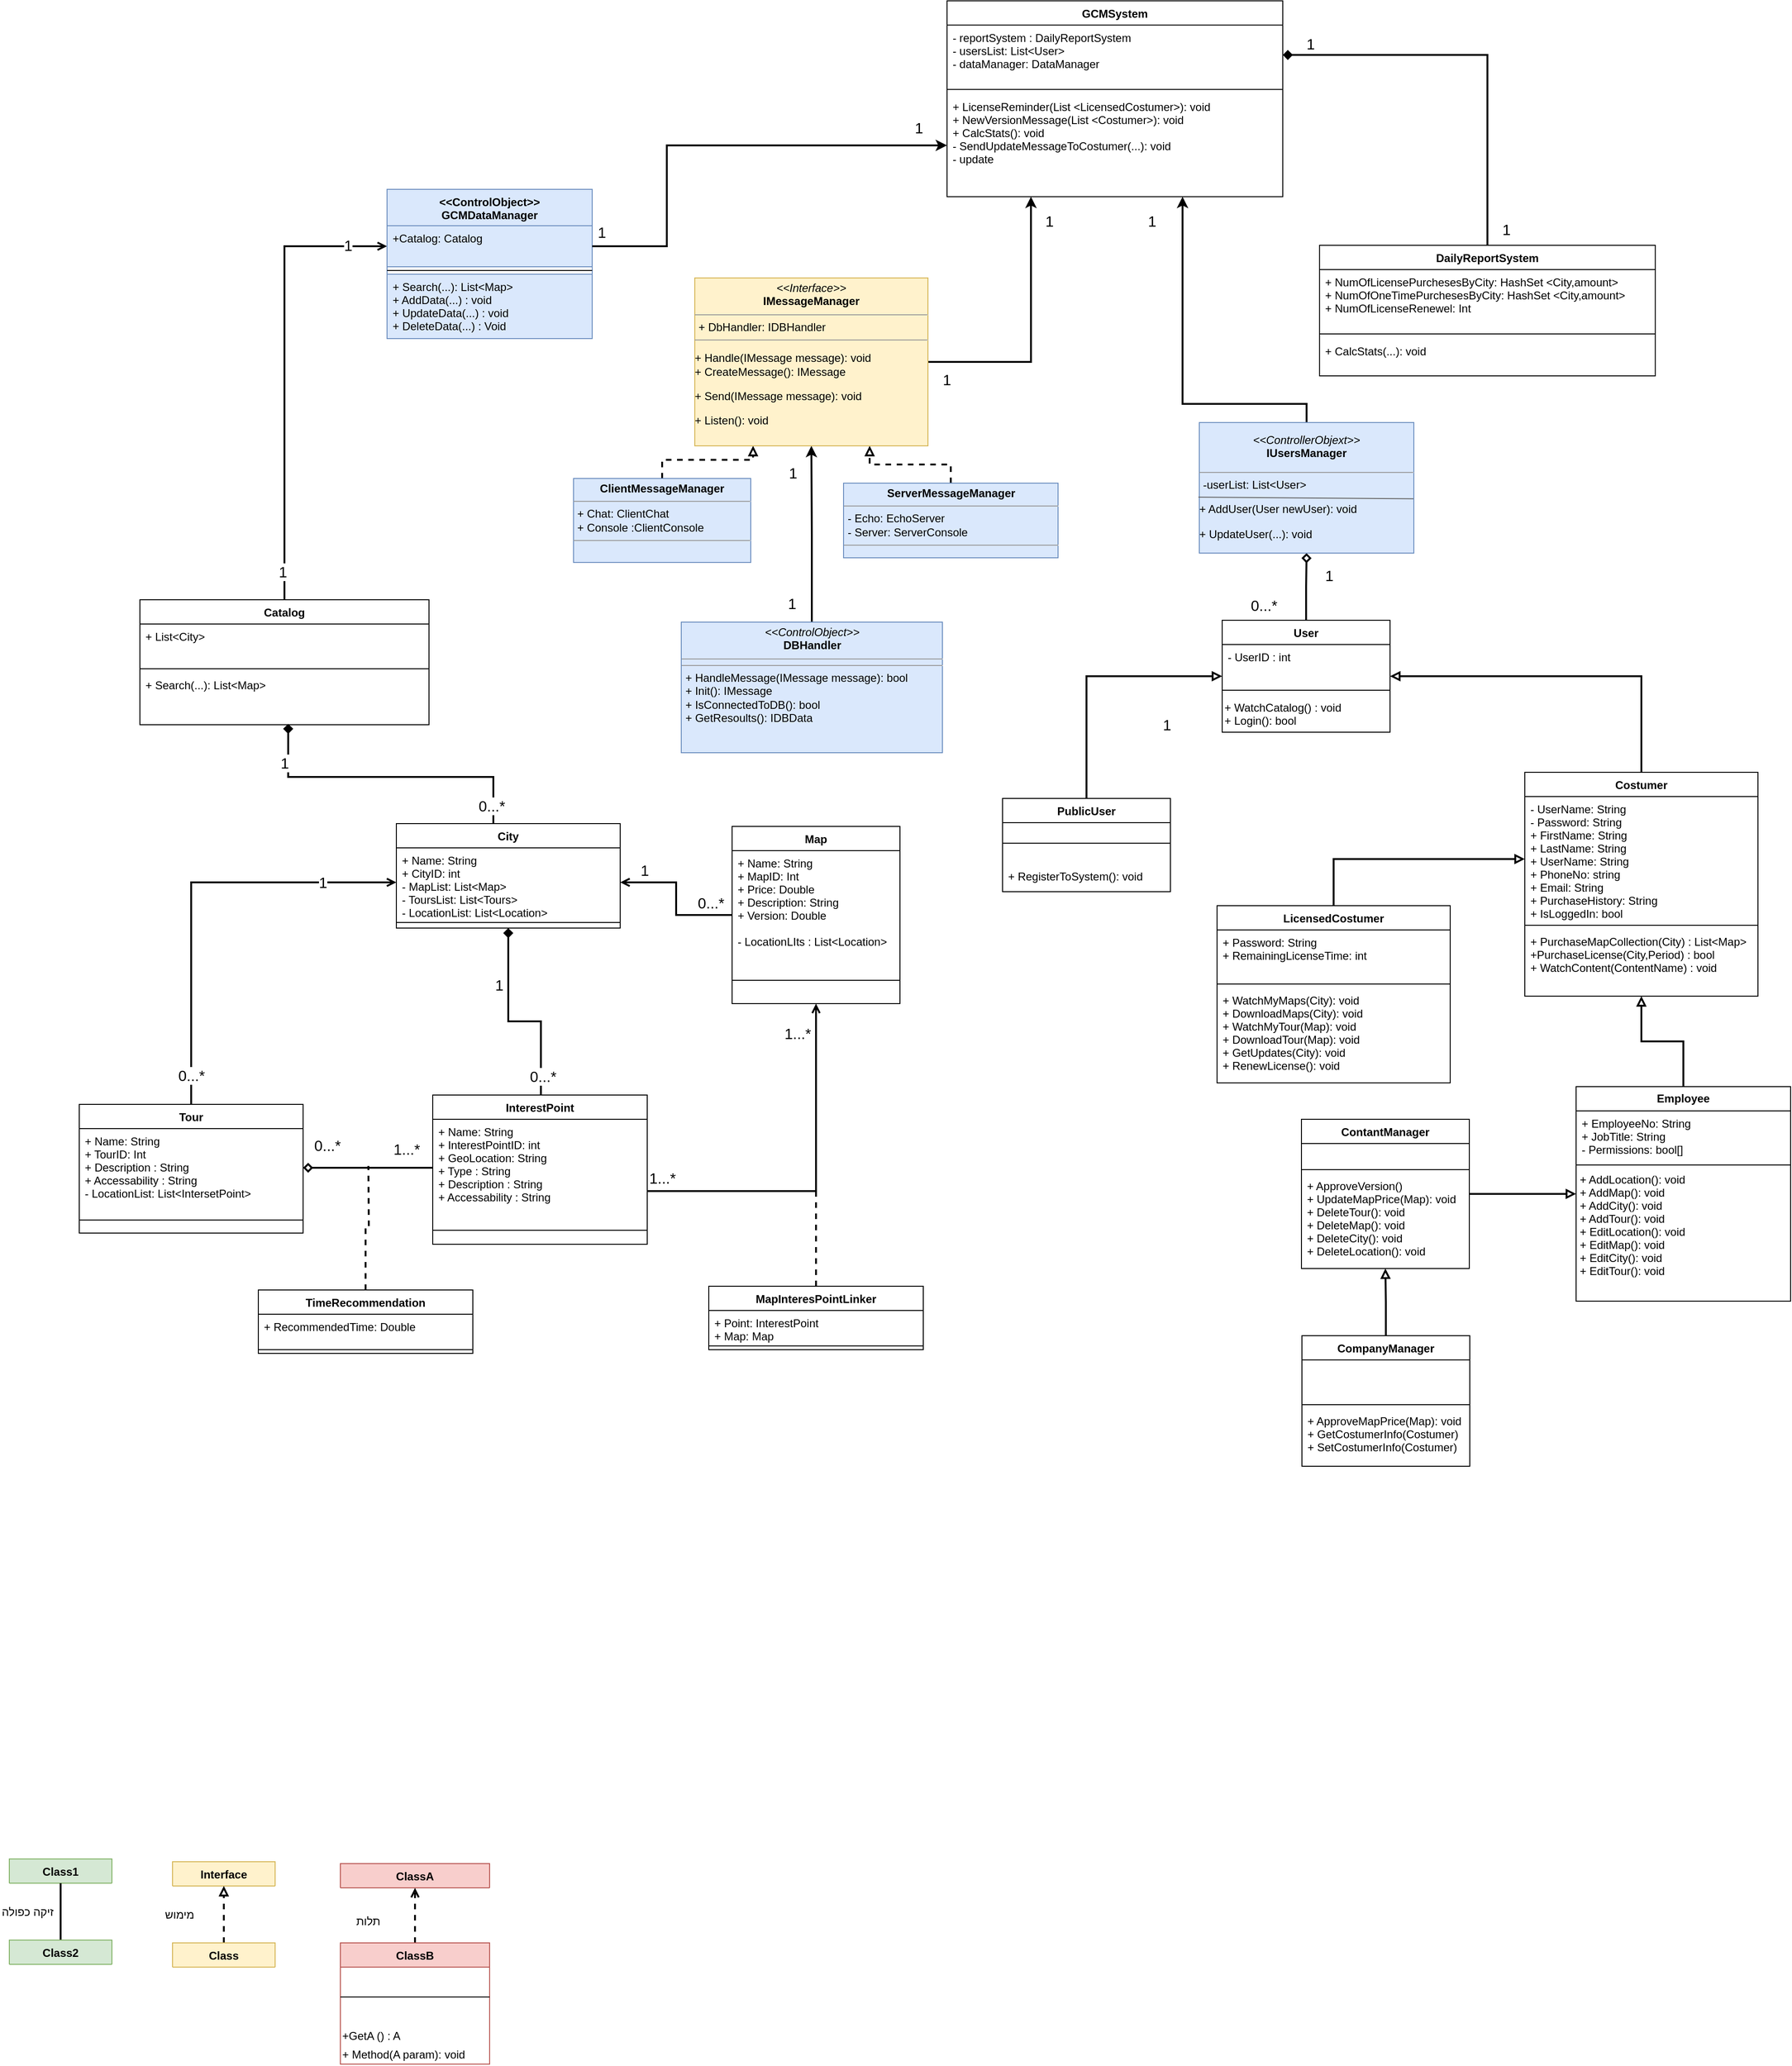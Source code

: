 <mxfile version="10.6.3" type="device"><diagram id="jEEE5WQpok4G4n7z_fG8" name="Page-1"><mxGraphModel dx="4210" dy="4076" grid="1" gridSize="10" guides="1" tooltips="1" connect="1" arrows="1" fold="1" page="1" pageScale="1" pageWidth="850" pageHeight="1100" math="0" shadow="0"><root><mxCell id="0"/><mxCell id="1" parent="0"/><mxCell id="YdYPWA61W4sI0FKI8ZSu-35" style="edgeStyle=orthogonalEdgeStyle;rounded=0;orthogonalLoop=1;jettySize=auto;html=1;entryX=0.5;entryY=1;entryDx=0;entryDy=0;fillColor=#f8cecc;strokeColor=#000000;strokeWidth=2;endArrow=block;endFill=0;" parent="1" source="YdYPWA61W4sI0FKI8ZSu-1" target="YdYPWA61W4sI0FKI8ZSu-9" edge="1"><mxGeometry relative="1" as="geometry"/></mxCell><mxCell id="YdYPWA61W4sI0FKI8ZSu-1" value="Employee" style="swimlane;fontStyle=1;align=center;verticalAlign=top;childLayout=stackLayout;horizontal=1;startSize=26;horizontalStack=0;resizeParent=1;resizeParentMax=0;resizeLast=0;collapsible=1;marginBottom=0;spacing=1;" parent="1" vertex="1"><mxGeometry x="905" y="12" width="230" height="230" as="geometry"><mxRectangle x="1230" y="360" width="70" height="26" as="alternateBounds"/></mxGeometry></mxCell><mxCell id="YdYPWA61W4sI0FKI8ZSu-2" value="+ EmployeeNo: String&#xA;+ JobTitle: String&#xA;- Permissions: bool[]" style="text;strokeColor=none;fillColor=none;align=left;verticalAlign=top;spacingLeft=4;spacingRight=4;overflow=hidden;rotatable=0;points=[[0,0.5],[1,0.5]];portConstraint=eastwest;" parent="YdYPWA61W4sI0FKI8ZSu-1" vertex="1"><mxGeometry y="26" width="230" height="54" as="geometry"/></mxCell><mxCell id="YdYPWA61W4sI0FKI8ZSu-3" value="" style="line;strokeWidth=1;fillColor=none;align=left;verticalAlign=middle;spacingTop=-1;spacingLeft=3;spacingRight=3;rotatable=0;labelPosition=right;points=[];portConstraint=eastwest;" parent="YdYPWA61W4sI0FKI8ZSu-1" vertex="1"><mxGeometry y="80" width="230" height="8" as="geometry"/></mxCell><mxCell id="YdYPWA61W4sI0FKI8ZSu-4" value="+ AddLocation(): void&#xA;+ AddMap(): void&#xA;+ AddCity(): void&#xA;+ AddTour(): void&#xA;+ EditLocation(): void&#xA;+ EditMap(): void&#xA;+ EditCity(): void&#xA;+ EditTour(): void&#xA;&#xA;" style="text;strokeColor=none;fillColor=none;align=left;verticalAlign=top;spacingLeft=4;spacingRight=4;overflow=hidden;rotatable=0;points=[[0,0.5],[1,0.5]];portConstraint=eastwest;spacing=0;" parent="YdYPWA61W4sI0FKI8ZSu-1" vertex="1"><mxGeometry y="88" width="230" height="142" as="geometry"/></mxCell><mxCell id="OOZoNBhpIxazR-fyeRPt-20" style="edgeStyle=orthogonalEdgeStyle;rounded=0;orthogonalLoop=1;jettySize=auto;html=1;endArrow=classic;endFill=1;strokeColor=#000000;strokeWidth=2;fontSize=16;exitX=0.5;exitY=0;exitDx=0;exitDy=0;" parent="1" source="GuwsaSdTP42mEUQlLHz1-16" target="h58AmMdjCYzJy9GxhHrb-9" edge="1"><mxGeometry relative="1" as="geometry"><Array as="points"><mxPoint x="616" y="-720"/><mxPoint x="483" y="-720"/></Array><mxPoint x="650" y="-520" as="sourcePoint"/></mxGeometry></mxCell><mxCell id="GuwsaSdTP42mEUQlLHz1-17" style="edgeStyle=orthogonalEdgeStyle;rounded=0;orthogonalLoop=1;jettySize=auto;html=1;strokeWidth=2;endArrow=diamond;endFill=0;" edge="1" parent="1" source="YdYPWA61W4sI0FKI8ZSu-5" target="GuwsaSdTP42mEUQlLHz1-16"><mxGeometry relative="1" as="geometry"/></mxCell><mxCell id="YdYPWA61W4sI0FKI8ZSu-5" value="User" style="swimlane;fontStyle=1;align=center;verticalAlign=top;childLayout=stackLayout;horizontal=1;startSize=26;horizontalStack=0;resizeParent=1;resizeParentMax=0;resizeLast=0;collapsible=1;marginBottom=0;" parent="1" vertex="1"><mxGeometry x="525.5" y="-488" width="180" height="120" as="geometry"><mxRectangle x="690" y="-60" width="70" height="26" as="alternateBounds"/></mxGeometry></mxCell><mxCell id="YdYPWA61W4sI0FKI8ZSu-6" value="- UserID : int" style="text;strokeColor=none;fillColor=none;align=left;verticalAlign=top;spacingLeft=4;spacingRight=4;overflow=hidden;rotatable=0;points=[[0,0.5],[1,0.5]];portConstraint=eastwest;" parent="YdYPWA61W4sI0FKI8ZSu-5" vertex="1"><mxGeometry y="26" width="180" height="44" as="geometry"/></mxCell><mxCell id="YdYPWA61W4sI0FKI8ZSu-7" value="" style="line;strokeWidth=1;fillColor=none;align=left;verticalAlign=middle;spacingTop=-1;spacingLeft=3;spacingRight=3;rotatable=0;labelPosition=right;points=[];portConstraint=eastwest;" parent="YdYPWA61W4sI0FKI8ZSu-5" vertex="1"><mxGeometry y="70" width="180" height="10" as="geometry"/></mxCell><mxCell id="OOZoNBhpIxazR-fyeRPt-55" value="&lt;div&gt;+ WatchCatalog() : void&lt;/div&gt;&lt;div&gt;+ Login(): bool&lt;/div&gt;" style="text;html=1;fontSize=12;" parent="YdYPWA61W4sI0FKI8ZSu-5" vertex="1"><mxGeometry y="80" width="180" height="40" as="geometry"/></mxCell><mxCell id="YdYPWA61W4sI0FKI8ZSu-34" style="edgeStyle=orthogonalEdgeStyle;rounded=0;orthogonalLoop=1;jettySize=auto;html=1;entryX=1;entryY=0.5;entryDx=0;entryDy=0;exitX=0.5;exitY=0;exitDx=0;exitDy=0;endArrow=block;endFill=0;strokeWidth=2;" parent="1" source="YdYPWA61W4sI0FKI8ZSu-9" target="YdYPWA61W4sI0FKI8ZSu-5" edge="1"><mxGeometry relative="1" as="geometry"/></mxCell><mxCell id="YdYPWA61W4sI0FKI8ZSu-9" value="Costumer" style="swimlane;fontStyle=1;align=center;verticalAlign=top;childLayout=stackLayout;horizontal=1;startSize=26;horizontalStack=0;resizeParent=1;resizeParentMax=0;resizeLast=0;collapsible=1;marginBottom=0;" parent="1" vertex="1"><mxGeometry x="850" y="-325" width="250" height="240" as="geometry"><mxRectangle x="764" y="77" width="70" height="26" as="alternateBounds"/></mxGeometry></mxCell><mxCell id="YdYPWA61W4sI0FKI8ZSu-10" value="- UserName: String&#xA;- Password: String&#xA;+ FirstName: String&#xA;+ LastName: String&#xA;+ UserName: String&#xA;+ PhoneNo: string&#xA;+ Email: String&#xA;+ PurchaseHistory: String&#xA;+ IsLoggedIn: bool&#xA;" style="text;strokeColor=none;fillColor=none;align=left;verticalAlign=top;spacingLeft=4;spacingRight=4;overflow=hidden;rotatable=0;points=[[0,0.5],[1,0.5]];portConstraint=eastwest;" parent="YdYPWA61W4sI0FKI8ZSu-9" vertex="1"><mxGeometry y="26" width="250" height="134" as="geometry"/></mxCell><mxCell id="YdYPWA61W4sI0FKI8ZSu-11" value="" style="line;strokeWidth=1;fillColor=none;align=left;verticalAlign=middle;spacingTop=-1;spacingLeft=3;spacingRight=3;rotatable=0;labelPosition=right;points=[];portConstraint=eastwest;" parent="YdYPWA61W4sI0FKI8ZSu-9" vertex="1"><mxGeometry y="160" width="250" height="8" as="geometry"/></mxCell><mxCell id="YdYPWA61W4sI0FKI8ZSu-12" value="+ PurchaseMapCollection(City) : List&lt;Map&gt;&#xA;+PurchaseLicense(City,Period) : bool&#xA;+ WatchContent(ContentName) : void&#xA;&#xA;" style="text;strokeColor=none;fillColor=none;align=left;verticalAlign=top;spacingLeft=4;spacingRight=4;overflow=hidden;rotatable=0;points=[[0,0.5],[1,0.5]];portConstraint=eastwest;fontColor=#000000;" parent="YdYPWA61W4sI0FKI8ZSu-9" vertex="1"><mxGeometry y="168" width="250" height="72" as="geometry"/></mxCell><mxCell id="YdYPWA61W4sI0FKI8ZSu-36" style="edgeStyle=orthogonalEdgeStyle;rounded=0;orthogonalLoop=1;jettySize=auto;html=1;strokeWidth=2;endArrow=block;endFill=0;" parent="1" source="YdYPWA61W4sI0FKI8ZSu-14" target="YdYPWA61W4sI0FKI8ZSu-1" edge="1"><mxGeometry relative="1" as="geometry"/></mxCell><mxCell id="YdYPWA61W4sI0FKI8ZSu-14" value="ContantManager" style="swimlane;fontStyle=1;align=center;verticalAlign=top;childLayout=stackLayout;horizontal=1;startSize=26;horizontalStack=0;resizeParent=1;resizeParentMax=0;resizeLast=0;collapsible=1;marginBottom=0;" parent="1" vertex="1"><mxGeometry x="610.5" y="47" width="180" height="160" as="geometry"><mxRectangle x="945.5" y="590" width="129" height="26" as="alternateBounds"/></mxGeometry></mxCell><mxCell id="YdYPWA61W4sI0FKI8ZSu-15" value="&#xA;" style="text;strokeColor=none;fillColor=none;align=left;verticalAlign=top;spacingLeft=4;spacingRight=4;overflow=hidden;rotatable=0;points=[[0,0.5],[1,0.5]];portConstraint=eastwest;" parent="YdYPWA61W4sI0FKI8ZSu-14" vertex="1"><mxGeometry y="26" width="180" height="24" as="geometry"/></mxCell><mxCell id="YdYPWA61W4sI0FKI8ZSu-16" value="" style="line;strokeWidth=1;fillColor=none;align=left;verticalAlign=middle;spacingTop=-1;spacingLeft=3;spacingRight=3;rotatable=0;labelPosition=right;points=[];portConstraint=eastwest;" parent="YdYPWA61W4sI0FKI8ZSu-14" vertex="1"><mxGeometry y="50" width="180" height="8" as="geometry"/></mxCell><mxCell id="YdYPWA61W4sI0FKI8ZSu-17" value="+ ApproveVersion()&#xA;+ UpdateMapPrice(Map): void&#xA;+ DeleteTour(): void&#xA;+ DeleteMap(): void&#xA;+ DeleteCity(): void&#xA;+ DeleteLocation(): void" style="text;strokeColor=none;fillColor=none;align=left;verticalAlign=top;spacingLeft=4;spacingRight=4;overflow=hidden;rotatable=0;points=[[0,0.5],[1,0.5]];portConstraint=eastwest;" parent="YdYPWA61W4sI0FKI8ZSu-14" vertex="1"><mxGeometry y="58" width="180" height="102" as="geometry"/></mxCell><mxCell id="YdYPWA61W4sI0FKI8ZSu-37" style="edgeStyle=orthogonalEdgeStyle;rounded=0;orthogonalLoop=1;jettySize=auto;html=1;endArrow=block;endFill=0;strokeWidth=2;" parent="1" source="YdYPWA61W4sI0FKI8ZSu-19" target="YdYPWA61W4sI0FKI8ZSu-14" edge="1"><mxGeometry relative="1" as="geometry"/></mxCell><mxCell id="YdYPWA61W4sI0FKI8ZSu-19" value="CompanyManager" style="swimlane;fontStyle=1;align=center;verticalAlign=top;childLayout=stackLayout;horizontal=1;startSize=26;horizontalStack=0;resizeParent=1;resizeParentMax=0;resizeLast=0;collapsible=1;marginBottom=0;" parent="1" vertex="1"><mxGeometry x="611" y="279" width="180" height="140" as="geometry"><mxRectangle x="861" y="790" width="129" height="26" as="alternateBounds"/></mxGeometry></mxCell><mxCell id="YdYPWA61W4sI0FKI8ZSu-20" value="&#xA;" style="text;strokeColor=none;fillColor=none;align=left;verticalAlign=top;spacingLeft=4;spacingRight=4;overflow=hidden;rotatable=0;points=[[0,0.5],[1,0.5]];portConstraint=eastwest;" parent="YdYPWA61W4sI0FKI8ZSu-19" vertex="1"><mxGeometry y="26" width="180" height="44" as="geometry"/></mxCell><mxCell id="YdYPWA61W4sI0FKI8ZSu-21" value="" style="line;strokeWidth=1;fillColor=none;align=left;verticalAlign=middle;spacingTop=-1;spacingLeft=3;spacingRight=3;rotatable=0;labelPosition=right;points=[];portConstraint=eastwest;" parent="YdYPWA61W4sI0FKI8ZSu-19" vertex="1"><mxGeometry y="70" width="180" height="8" as="geometry"/></mxCell><mxCell id="YdYPWA61W4sI0FKI8ZSu-22" value="+ ApproveMapPrice(Map): void&#xA;+ GetCostumerInfo(Costumer)&#xA;+ SetCostumerInfo(Costumer)&#xA;" style="text;strokeColor=none;fillColor=none;align=left;verticalAlign=top;spacingLeft=4;spacingRight=4;overflow=hidden;rotatable=0;points=[[0,0.5],[1,0.5]];portConstraint=eastwest;" parent="YdYPWA61W4sI0FKI8ZSu-19" vertex="1"><mxGeometry y="78" width="180" height="62" as="geometry"/></mxCell><mxCell id="OOZoNBhpIxazR-fyeRPt-7" style="edgeStyle=orthogonalEdgeStyle;rounded=0;orthogonalLoop=1;jettySize=auto;html=1;entryX=1;entryY=0.5;entryDx=0;entryDy=0;endArrow=open;endFill=0;strokeWidth=2;fontSize=16;" parent="1" source="YdYPWA61W4sI0FKI8ZSu-27" target="YdYPWA61W4sI0FKI8ZSu-48" edge="1"><mxGeometry relative="1" as="geometry"/></mxCell><mxCell id="OOZoNBhpIxazR-fyeRPt-9" value="1" style="text;html=1;resizable=0;points=[];align=center;verticalAlign=middle;labelBackgroundColor=#ffffff;fontSize=16;" parent="OOZoNBhpIxazR-fyeRPt-7" vertex="1" connectable="0"><mxGeometry x="0.693" y="-2" relative="1" as="geometry"><mxPoint x="1.5" y="-11" as="offset"/></mxGeometry></mxCell><mxCell id="OOZoNBhpIxazR-fyeRPt-10" value="0...*" style="text;html=1;resizable=0;points=[];align=center;verticalAlign=middle;labelBackgroundColor=#ffffff;fontSize=16;" parent="OOZoNBhpIxazR-fyeRPt-7" vertex="1" connectable="0"><mxGeometry x="-0.813" y="4" relative="1" as="geometry"><mxPoint x="-9" y="-17" as="offset"/></mxGeometry></mxCell><mxCell id="YdYPWA61W4sI0FKI8ZSu-27" value="Map" style="swimlane;fontStyle=1;align=center;verticalAlign=top;childLayout=stackLayout;horizontal=1;startSize=26;horizontalStack=0;resizeParent=1;resizeParentMax=0;resizeLast=0;collapsible=1;marginBottom=0;" parent="1" vertex="1"><mxGeometry y="-267" width="180" height="190" as="geometry"><mxRectangle x="215" y="-220" width="110" height="26" as="alternateBounds"/></mxGeometry></mxCell><mxCell id="YdYPWA61W4sI0FKI8ZSu-28" value="+ Name: String&#xA;+ MapID: Int&#xA;+ Price: Double&#xA;+ Description: String&#xA;+ Version: Double&#xA;&#xA;- LocationLIts : List&lt;Location&gt;&#xA;" style="text;strokeColor=none;fillColor=none;align=left;verticalAlign=top;spacingLeft=4;spacingRight=4;overflow=hidden;rotatable=0;points=[[0,0.5],[1,0.5]];portConstraint=eastwest;" parent="YdYPWA61W4sI0FKI8ZSu-27" vertex="1"><mxGeometry y="26" width="180" height="114" as="geometry"/></mxCell><mxCell id="YdYPWA61W4sI0FKI8ZSu-29" value="" style="line;strokeWidth=1;fillColor=none;align=left;verticalAlign=middle;spacingTop=-1;spacingLeft=3;spacingRight=3;rotatable=0;labelPosition=right;points=[];portConstraint=eastwest;" parent="YdYPWA61W4sI0FKI8ZSu-27" vertex="1"><mxGeometry y="140" width="180" height="50" as="geometry"/></mxCell><mxCell id="YdYPWA61W4sI0FKI8ZSu-42" style="edgeStyle=orthogonalEdgeStyle;rounded=0;orthogonalLoop=1;jettySize=auto;html=1;entryX=0;entryY=0.5;entryDx=0;entryDy=0;exitX=0.5;exitY=0;exitDx=0;exitDy=0;endArrow=block;endFill=0;strokeWidth=2;" parent="1" source="YdYPWA61W4sI0FKI8ZSu-38" target="YdYPWA61W4sI0FKI8ZSu-5" edge="1"><mxGeometry relative="1" as="geometry"/></mxCell><mxCell id="YdYPWA61W4sI0FKI8ZSu-38" value="PublicUser" style="swimlane;fontStyle=1;align=center;verticalAlign=top;childLayout=stackLayout;horizontal=1;startSize=26;horizontalStack=0;resizeParent=1;resizeParentMax=0;resizeLast=0;collapsible=1;marginBottom=0;" parent="1" vertex="1"><mxGeometry x="290" y="-297" width="180" height="100" as="geometry"><mxRectangle x="610" y="87" width="70" height="26" as="alternateBounds"/></mxGeometry></mxCell><mxCell id="YdYPWA61W4sI0FKI8ZSu-40" value="" style="line;strokeWidth=1;fillColor=none;align=left;verticalAlign=middle;spacingTop=-1;spacingLeft=3;spacingRight=3;rotatable=0;labelPosition=right;points=[];portConstraint=eastwest;" parent="YdYPWA61W4sI0FKI8ZSu-38" vertex="1"><mxGeometry y="26" width="180" height="44" as="geometry"/></mxCell><mxCell id="YdYPWA61W4sI0FKI8ZSu-41" value="+ RegisterToSystem(): void&#xA;" style="text;strokeColor=none;fillColor=none;align=left;verticalAlign=top;spacingLeft=4;spacingRight=4;overflow=hidden;rotatable=0;points=[[0,0.5],[1,0.5]];portConstraint=eastwest;" parent="YdYPWA61W4sI0FKI8ZSu-38" vertex="1"><mxGeometry y="70" width="180" height="30" as="geometry"/></mxCell><mxCell id="YdYPWA61W4sI0FKI8ZSu-61" style="edgeStyle=orthogonalEdgeStyle;rounded=0;orthogonalLoop=1;jettySize=auto;html=1;exitX=0.5;exitY=0;exitDx=0;exitDy=0;endArrow=diamond;endFill=1;entryX=0.5;entryY=1;entryDx=0;entryDy=0;strokeWidth=2;fillColor=#f8cecc;strokeColor=#000000;" parent="1" source="YdYPWA61W4sI0FKI8ZSu-43" target="YdYPWA61W4sI0FKI8ZSu-47" edge="1"><mxGeometry relative="1" as="geometry"><Array as="points"><mxPoint x="-205" y="-58"/><mxPoint x="-240" y="-58"/></Array></mxGeometry></mxCell><mxCell id="OOZoNBhpIxazR-fyeRPt-12" value="1" style="text;html=1;resizable=0;points=[];align=center;verticalAlign=middle;labelBackgroundColor=#ffffff;fontSize=16;" parent="YdYPWA61W4sI0FKI8ZSu-61" vertex="1" connectable="0"><mxGeometry x="0.177" y="-4" relative="1" as="geometry"><mxPoint x="-14" y="-28" as="offset"/></mxGeometry></mxCell><mxCell id="OOZoNBhpIxazR-fyeRPt-13" value="0...*" style="text;html=1;resizable=0;points=[];align=center;verticalAlign=middle;labelBackgroundColor=#ffffff;fontSize=16;" parent="YdYPWA61W4sI0FKI8ZSu-61" vertex="1" connectable="0"><mxGeometry x="-0.799" y="-2" relative="1" as="geometry"><mxPoint as="offset"/></mxGeometry></mxCell><mxCell id="OOZoNBhpIxazR-fyeRPt-17" style="edgeStyle=orthogonalEdgeStyle;rounded=0;orthogonalLoop=1;jettySize=auto;html=1;entryX=0.5;entryY=1;entryDx=0;entryDy=0;endArrow=open;endFill=0;strokeWidth=2;fontSize=16;" parent="1" source="YdYPWA61W4sI0FKI8ZSu-43" target="YdYPWA61W4sI0FKI8ZSu-27" edge="1"><mxGeometry relative="1" as="geometry"><mxPoint x="92.905" y="-126.762" as="targetPoint"/><Array as="points"><mxPoint x="90" y="124"/></Array></mxGeometry></mxCell><mxCell id="OOZoNBhpIxazR-fyeRPt-39" value="1...*" style="text;html=1;resizable=0;points=[];align=center;verticalAlign=middle;labelBackgroundColor=#ffffff;fontSize=16;" parent="OOZoNBhpIxazR-fyeRPt-17" vertex="1" connectable="0"><mxGeometry x="0.852" relative="1" as="geometry"><mxPoint x="-20.5" y="3.5" as="offset"/></mxGeometry></mxCell><mxCell id="OOZoNBhpIxazR-fyeRPt-40" value="1...*" style="text;html=1;resizable=0;points=[];align=center;verticalAlign=middle;labelBackgroundColor=#ffffff;fontSize=16;" parent="OOZoNBhpIxazR-fyeRPt-17" vertex="1" connectable="0"><mxGeometry x="-0.873" y="-2" relative="1" as="geometry"><mxPoint x="-8.5" y="-16" as="offset"/></mxGeometry></mxCell><mxCell id="YdYPWA61W4sI0FKI8ZSu-43" value="InterestPoint" style="swimlane;fontStyle=1;align=center;verticalAlign=top;childLayout=stackLayout;horizontal=1;startSize=26;horizontalStack=0;resizeParent=1;resizeParentMax=0;resizeLast=0;collapsible=1;marginBottom=0;" parent="1" vertex="1"><mxGeometry x="-321" y="21" width="230" height="160" as="geometry"><mxRectangle x="80" y="103" width="110" height="26" as="alternateBounds"/></mxGeometry></mxCell><mxCell id="YdYPWA61W4sI0FKI8ZSu-44" value="+ Name: String&#xA;+ InterestPointID: int&#xA;+ GeoLocation: String&#xA;+ Type : String&#xA;+ Description : String&#xA;+ Accessability : String&#xA;&#xA;" style="text;strokeColor=none;fillColor=none;align=left;verticalAlign=top;spacingLeft=4;spacingRight=4;overflow=hidden;rotatable=0;points=[[0,0.5],[1,0.5]];portConstraint=eastwest;" parent="YdYPWA61W4sI0FKI8ZSu-43" vertex="1"><mxGeometry y="26" width="230" height="104" as="geometry"/></mxCell><mxCell id="YdYPWA61W4sI0FKI8ZSu-45" value="" style="line;strokeWidth=1;fillColor=none;align=left;verticalAlign=middle;spacingTop=-1;spacingLeft=3;spacingRight=3;rotatable=0;labelPosition=right;points=[];portConstraint=eastwest;" parent="YdYPWA61W4sI0FKI8ZSu-43" vertex="1"><mxGeometry y="130" width="230" height="30" as="geometry"/></mxCell><mxCell id="OOZoNBhpIxazR-fyeRPt-2" style="edgeStyle=orthogonalEdgeStyle;rounded=0;orthogonalLoop=1;jettySize=auto;html=1;entryX=0.513;entryY=0.982;entryDx=0;entryDy=0;entryPerimeter=0;endArrow=diamond;endFill=1;strokeWidth=2;" parent="1" source="YdYPWA61W4sI0FKI8ZSu-47" target="h58AmMdjCYzJy9GxhHrb-14" edge="1"><mxGeometry relative="1" as="geometry"><Array as="points"><mxPoint x="-256" y="-320"/><mxPoint x="-476" y="-320"/></Array></mxGeometry></mxCell><mxCell id="OOZoNBhpIxazR-fyeRPt-5" value="0...*" style="text;html=1;resizable=0;points=[];align=center;verticalAlign=middle;labelBackgroundColor=#ffffff;fontSize=16;" parent="OOZoNBhpIxazR-fyeRPt-2" vertex="1" connectable="0"><mxGeometry x="-0.883" y="2" relative="1" as="geometry"><mxPoint as="offset"/></mxGeometry></mxCell><mxCell id="OOZoNBhpIxazR-fyeRPt-6" value="1" style="text;html=1;resizable=0;points=[];align=center;verticalAlign=middle;labelBackgroundColor=#ffffff;fontSize=16;" parent="OOZoNBhpIxazR-fyeRPt-2" vertex="1" connectable="0"><mxGeometry x="0.887" relative="1" as="geometry"><mxPoint x="-4" y="23" as="offset"/></mxGeometry></mxCell><mxCell id="YdYPWA61W4sI0FKI8ZSu-47" value="City" style="swimlane;fontStyle=1;align=center;verticalAlign=top;childLayout=stackLayout;horizontal=1;startSize=26;horizontalStack=0;resizeParent=1;resizeParentMax=0;resizeLast=0;collapsible=1;marginBottom=0;" parent="1" vertex="1"><mxGeometry x="-360" y="-270" width="240" height="112" as="geometry"><mxRectangle x="60" y="-73" width="110" height="26" as="alternateBounds"/></mxGeometry></mxCell><mxCell id="YdYPWA61W4sI0FKI8ZSu-48" value="+ Name: String&#xA;+ CityID: int&#xA;- MapList: List&lt;Map&gt;&#xA;- ToursList: List&lt;Tours&gt;&#xA;- LocationList: List&lt;Location&gt;&#xA;" style="text;strokeColor=none;fillColor=none;align=left;verticalAlign=top;spacingLeft=4;spacingRight=4;overflow=hidden;rotatable=0;points=[[0,0.5],[1,0.5]];portConstraint=eastwest;" parent="YdYPWA61W4sI0FKI8ZSu-47" vertex="1"><mxGeometry y="26" width="240" height="74" as="geometry"/></mxCell><mxCell id="YdYPWA61W4sI0FKI8ZSu-49" value="" style="line;strokeWidth=1;fillColor=none;align=left;verticalAlign=middle;spacingTop=-1;spacingLeft=3;spacingRight=3;rotatable=0;labelPosition=right;points=[];portConstraint=eastwest;" parent="YdYPWA61W4sI0FKI8ZSu-47" vertex="1"><mxGeometry y="100" width="240" height="12" as="geometry"/></mxCell><mxCell id="OOZoNBhpIxazR-fyeRPt-14" style="edgeStyle=orthogonalEdgeStyle;rounded=0;orthogonalLoop=1;jettySize=auto;html=1;entryX=0;entryY=0.5;entryDx=0;entryDy=0;endArrow=open;endFill=0;strokeWidth=2;fontSize=16;exitX=0.5;exitY=0;exitDx=0;exitDy=0;" parent="1" source="YdYPWA61W4sI0FKI8ZSu-51" target="YdYPWA61W4sI0FKI8ZSu-48" edge="1"><mxGeometry relative="1" as="geometry"><mxPoint x="-359.952" y="-116.762" as="targetPoint"/><Array as="points"><mxPoint x="-580" y="-207"/></Array></mxGeometry></mxCell><mxCell id="OOZoNBhpIxazR-fyeRPt-37" value="0...*" style="text;html=1;resizable=0;points=[];align=center;verticalAlign=middle;labelBackgroundColor=#ffffff;fontSize=16;" parent="OOZoNBhpIxazR-fyeRPt-14" vertex="1" connectable="0"><mxGeometry x="-0.883" y="-1" relative="1" as="geometry"><mxPoint x="-1" y="-4" as="offset"/></mxGeometry></mxCell><mxCell id="OOZoNBhpIxazR-fyeRPt-38" value="1" style="text;html=1;resizable=0;points=[];align=center;verticalAlign=middle;labelBackgroundColor=#ffffff;fontSize=16;" parent="OOZoNBhpIxazR-fyeRPt-14" vertex="1" connectable="0"><mxGeometry x="0.656" relative="1" as="geometry"><mxPoint as="offset"/></mxGeometry></mxCell><mxCell id="YdYPWA61W4sI0FKI8ZSu-51" value="Tour" style="swimlane;fontStyle=1;align=center;verticalAlign=top;childLayout=stackLayout;horizontal=1;startSize=26;horizontalStack=0;resizeParent=1;resizeParentMax=0;resizeLast=0;collapsible=1;marginBottom=0;" parent="1" vertex="1"><mxGeometry x="-700" y="31" width="240" height="138" as="geometry"><mxRectangle x="340" y="-73" width="110" height="26" as="alternateBounds"/></mxGeometry></mxCell><mxCell id="YdYPWA61W4sI0FKI8ZSu-52" value="+ Name: String&#xA;+ TourID: Int&#xA;+ Description : String&#xA;+ Accessability : String&#xA;- LocationList: List&lt;IntersetPoint&gt;&#xA;&#xA;" style="text;strokeColor=none;fillColor=none;align=left;verticalAlign=top;spacingLeft=4;spacingRight=4;overflow=hidden;rotatable=0;points=[[0,0.5],[1,0.5]];portConstraint=eastwest;" parent="YdYPWA61W4sI0FKI8ZSu-51" vertex="1"><mxGeometry y="26" width="240" height="84" as="geometry"/></mxCell><mxCell id="YdYPWA61W4sI0FKI8ZSu-53" value="" style="line;strokeWidth=1;fillColor=none;align=left;verticalAlign=middle;spacingTop=-1;spacingLeft=3;spacingRight=3;rotatable=0;labelPosition=right;points=[];portConstraint=eastwest;" parent="YdYPWA61W4sI0FKI8ZSu-51" vertex="1"><mxGeometry y="110" width="240" height="28" as="geometry"/></mxCell><mxCell id="OOZoNBhpIxazR-fyeRPt-16" style="edgeStyle=orthogonalEdgeStyle;rounded=0;orthogonalLoop=1;jettySize=auto;html=1;endArrow=none;endFill=0;strokeWidth=2;fontSize=16;dashed=1;" parent="1" source="YdYPWA61W4sI0FKI8ZSu-64" edge="1"><mxGeometry relative="1" as="geometry"><mxPoint x="-390" y="97" as="targetPoint"/></mxGeometry></mxCell><mxCell id="YdYPWA61W4sI0FKI8ZSu-64" value="TimeRecommendation" style="swimlane;fontStyle=1;align=center;verticalAlign=top;childLayout=stackLayout;horizontal=1;startSize=26;horizontalStack=0;resizeParent=1;resizeParentMax=0;resizeLast=0;collapsible=1;marginBottom=0;" parent="1" vertex="1"><mxGeometry x="-508" y="230" width="230" height="68" as="geometry"><mxRectangle x="80" y="103" width="110" height="26" as="alternateBounds"/></mxGeometry></mxCell><mxCell id="YdYPWA61W4sI0FKI8ZSu-65" value="+ RecommendedTime: Double" style="text;strokeColor=none;fillColor=none;align=left;verticalAlign=top;spacingLeft=4;spacingRight=4;overflow=hidden;rotatable=0;points=[[0,0.5],[1,0.5]];portConstraint=eastwest;" parent="YdYPWA61W4sI0FKI8ZSu-64" vertex="1"><mxGeometry y="26" width="230" height="34" as="geometry"/></mxCell><mxCell id="YdYPWA61W4sI0FKI8ZSu-66" value="" style="line;strokeWidth=1;fillColor=none;align=left;verticalAlign=middle;spacingTop=-1;spacingLeft=3;spacingRight=3;rotatable=0;labelPosition=right;points=[];portConstraint=eastwest;" parent="YdYPWA61W4sI0FKI8ZSu-64" vertex="1"><mxGeometry y="60" width="230" height="8" as="geometry"/></mxCell><mxCell id="h58AmMdjCYzJy9GxhHrb-5" style="edgeStyle=orthogonalEdgeStyle;rounded=0;orthogonalLoop=1;jettySize=auto;html=1;exitX=0.5;exitY=0;exitDx=0;exitDy=0;entryX=0;entryY=0.5;entryDx=0;entryDy=0;fontColor=#000000;strokeWidth=2;endArrow=block;endFill=0;" parent="1" source="h58AmMdjCYzJy9GxhHrb-1" target="YdYPWA61W4sI0FKI8ZSu-10" edge="1"><mxGeometry relative="1" as="geometry"><Array as="points"><mxPoint x="645" y="-232"/></Array></mxGeometry></mxCell><mxCell id="h58AmMdjCYzJy9GxhHrb-1" value="LicensedCostumer" style="swimlane;fontStyle=1;align=center;verticalAlign=top;childLayout=stackLayout;horizontal=1;startSize=26;horizontalStack=0;resizeParent=1;resizeParentMax=0;resizeLast=0;collapsible=1;marginBottom=0;" parent="1" vertex="1"><mxGeometry x="520" y="-182" width="250" height="190" as="geometry"><mxRectangle x="764" y="77" width="70" height="26" as="alternateBounds"/></mxGeometry></mxCell><mxCell id="h58AmMdjCYzJy9GxhHrb-2" value="+ Password: String&#xA;+ RemainingLicenseTime: int&#xA;&#xA;&#xA;" style="text;strokeColor=none;fillColor=none;align=left;verticalAlign=top;spacingLeft=4;spacingRight=4;overflow=hidden;rotatable=0;points=[[0,0.5],[1,0.5]];portConstraint=eastwest;" parent="h58AmMdjCYzJy9GxhHrb-1" vertex="1"><mxGeometry y="26" width="250" height="54" as="geometry"/></mxCell><mxCell id="h58AmMdjCYzJy9GxhHrb-3" value="" style="line;strokeWidth=1;fillColor=none;align=left;verticalAlign=middle;spacingTop=-1;spacingLeft=3;spacingRight=3;rotatable=0;labelPosition=right;points=[];portConstraint=eastwest;" parent="h58AmMdjCYzJy9GxhHrb-1" vertex="1"><mxGeometry y="80" width="250" height="8" as="geometry"/></mxCell><mxCell id="h58AmMdjCYzJy9GxhHrb-4" value="+ WatchMyMaps(City): void&#xA;+ DownloadMaps(City): void&#xA;+ WatchMyTour(Map): void&#xA;+ DownloadTour(Map): void&#xA;+ GetUpdates(City): void&#xA;+ RenewLicense(): void&#xA;" style="text;strokeColor=none;fillColor=none;align=left;verticalAlign=top;spacingLeft=4;spacingRight=4;overflow=hidden;rotatable=0;points=[[0,0.5],[1,0.5]];portConstraint=eastwest;fontColor=#000000;" parent="h58AmMdjCYzJy9GxhHrb-1" vertex="1"><mxGeometry y="88" width="250" height="102" as="geometry"/></mxCell><mxCell id="h58AmMdjCYzJy9GxhHrb-6" value="GCMSystem" style="swimlane;fontStyle=1;align=center;verticalAlign=top;childLayout=stackLayout;horizontal=1;startSize=26;horizontalStack=0;resizeParent=1;resizeParentMax=0;resizeLast=0;collapsible=1;marginBottom=0;" parent="1" vertex="1"><mxGeometry x="230.471" y="-1152.147" width="360" height="210" as="geometry"><mxRectangle x="1537" y="-185" width="70" height="26" as="alternateBounds"/></mxGeometry></mxCell><mxCell id="h58AmMdjCYzJy9GxhHrb-7" value="- reportSystem : DailyReportSystem&#xA;- usersList: List&lt;User&gt;&#xA;- dataManager: DataManager&#xA;" style="text;strokeColor=none;fillColor=none;align=left;verticalAlign=top;spacingLeft=4;spacingRight=4;overflow=hidden;rotatable=0;points=[[0,0.5],[1,0.5]];portConstraint=eastwest;" parent="h58AmMdjCYzJy9GxhHrb-6" vertex="1"><mxGeometry y="26" width="360" height="64" as="geometry"/></mxCell><mxCell id="h58AmMdjCYzJy9GxhHrb-8" value="" style="line;strokeWidth=1;fillColor=none;align=left;verticalAlign=middle;spacingTop=-1;spacingLeft=3;spacingRight=3;rotatable=0;labelPosition=right;points=[];portConstraint=eastwest;" parent="h58AmMdjCYzJy9GxhHrb-6" vertex="1"><mxGeometry y="90" width="360" height="10" as="geometry"/></mxCell><mxCell id="h58AmMdjCYzJy9GxhHrb-9" value="+ LicenseReminder(List &lt;LicensedCostumer&gt;): void&#xA;+ NewVersionMessage(List &lt;Costumer&gt;): void&#xA;+ CalcStats(): void&#xA;- SendUpdateMessageToCostumer(...): void&#xA;- update&#xA;" style="text;strokeColor=none;fillColor=none;align=left;verticalAlign=top;spacingLeft=4;spacingRight=4;overflow=hidden;rotatable=0;points=[[0,0.5],[1,0.5]];portConstraint=eastwest;fontColor=#000000;" parent="h58AmMdjCYzJy9GxhHrb-6" vertex="1"><mxGeometry y="100" width="360" height="110" as="geometry"/></mxCell><mxCell id="h58AmMdjCYzJy9GxhHrb-11" value="Catalog" style="swimlane;fontStyle=1;align=center;verticalAlign=top;childLayout=stackLayout;horizontal=1;startSize=26;horizontalStack=0;resizeParent=1;resizeParentMax=0;resizeLast=0;collapsible=1;marginBottom=0;" parent="1" vertex="1"><mxGeometry x="-635" y="-510" width="310" height="134" as="geometry"><mxRectangle x="215" y="-220" width="110" height="26" as="alternateBounds"/></mxGeometry></mxCell><mxCell id="h58AmMdjCYzJy9GxhHrb-12" value="+ List&lt;City&gt;" style="text;strokeColor=none;fillColor=none;align=left;verticalAlign=top;spacingLeft=4;spacingRight=4;overflow=hidden;rotatable=0;points=[[0,0.5],[1,0.5]];portConstraint=eastwest;" parent="h58AmMdjCYzJy9GxhHrb-11" vertex="1"><mxGeometry y="26" width="310" height="44" as="geometry"/></mxCell><mxCell id="h58AmMdjCYzJy9GxhHrb-13" value="" style="line;strokeWidth=1;fillColor=none;align=left;verticalAlign=middle;spacingTop=-1;spacingLeft=3;spacingRight=3;rotatable=0;labelPosition=right;points=[];portConstraint=eastwest;" parent="h58AmMdjCYzJy9GxhHrb-11" vertex="1"><mxGeometry y="70" width="310" height="8" as="geometry"/></mxCell><mxCell id="h58AmMdjCYzJy9GxhHrb-14" value="+ Search(...): List&lt;Map&gt;" style="text;strokeColor=none;fillColor=none;align=left;verticalAlign=top;spacingLeft=4;spacingRight=4;overflow=hidden;rotatable=0;points=[[0,0.5],[1,0.5]];portConstraint=eastwest;" parent="h58AmMdjCYzJy9GxhHrb-11" vertex="1"><mxGeometry y="78" width="310" height="56" as="geometry"/></mxCell><mxCell id="OOZoNBhpIxazR-fyeRPt-15" style="edgeStyle=orthogonalEdgeStyle;rounded=0;orthogonalLoop=1;jettySize=auto;html=1;endArrow=diamond;endFill=0;strokeWidth=2;fontSize=16;entryX=1;entryY=0.5;entryDx=0;entryDy=0;" parent="1" source="YdYPWA61W4sI0FKI8ZSu-44" target="YdYPWA61W4sI0FKI8ZSu-52" edge="1"><mxGeometry relative="1" as="geometry"><mxPoint x="-459.952" y="47.048" as="targetPoint"/></mxGeometry></mxCell><mxCell id="OOZoNBhpIxazR-fyeRPt-22" style="edgeStyle=orthogonalEdgeStyle;rounded=0;orthogonalLoop=1;jettySize=auto;html=1;exitX=0.5;exitY=0;exitDx=0;exitDy=0;entryX=0;entryY=0.5;entryDx=0;entryDy=0;endArrow=open;endFill=0;strokeColor=#000000;strokeWidth=2;fontSize=16;" parent="1" source="h58AmMdjCYzJy9GxhHrb-11" target="RDrT_9a2MQp_IcNLxm6G-3" edge="1"><mxGeometry relative="1" as="geometry"><Array as="points"><mxPoint x="-480" y="-889"/></Array></mxGeometry></mxCell><mxCell id="OOZoNBhpIxazR-fyeRPt-44" value="1" style="text;html=1;resizable=0;points=[];align=center;verticalAlign=middle;labelBackgroundColor=#ffffff;fontSize=16;" parent="OOZoNBhpIxazR-fyeRPt-22" vertex="1" connectable="0"><mxGeometry x="-0.877" y="2" relative="1" as="geometry"><mxPoint as="offset"/></mxGeometry></mxCell><mxCell id="OOZoNBhpIxazR-fyeRPt-45" value="1" style="text;html=1;resizable=0;points=[];align=center;verticalAlign=middle;labelBackgroundColor=#ffffff;fontSize=16;" parent="OOZoNBhpIxazR-fyeRPt-22" vertex="1" connectable="0"><mxGeometry x="0.828" y="1" relative="1" as="geometry"><mxPoint as="offset"/></mxGeometry></mxCell><mxCell id="OOZoNBhpIxazR-fyeRPt-36" style="edgeStyle=orthogonalEdgeStyle;rounded=0;orthogonalLoop=1;jettySize=auto;html=1;endArrow=diamond;endFill=1;strokeColor=#000000;strokeWidth=2;fontSize=16;" parent="1" source="OOZoNBhpIxazR-fyeRPt-32" target="h58AmMdjCYzJy9GxhHrb-7" edge="1"><mxGeometry relative="1" as="geometry"/></mxCell><mxCell id="OOZoNBhpIxazR-fyeRPt-32" value="DailyReportSystem" style="swimlane;fontStyle=1;align=center;verticalAlign=top;childLayout=stackLayout;horizontal=1;startSize=26;horizontalStack=0;resizeParent=1;resizeParentMax=0;resizeLast=0;collapsible=1;marginBottom=0;" parent="1" vertex="1"><mxGeometry x="629.899" y="-890" width="360" height="140" as="geometry"><mxRectangle x="1537" y="-185" width="70" height="26" as="alternateBounds"/></mxGeometry></mxCell><mxCell id="OOZoNBhpIxazR-fyeRPt-33" value="+ NumOfLicensePurchesesByCity: HashSet &lt;City,amount&gt;&#xA;+ NumOfOneTimePurchesesByCity: HashSet &lt;City,amount&gt;&#xA;+ NumOfLicenseRenewel: Int&#xA;" style="text;strokeColor=none;fillColor=none;align=left;verticalAlign=top;spacingLeft=4;spacingRight=4;overflow=hidden;rotatable=0;points=[[0,0.5],[1,0.5]];portConstraint=eastwest;" parent="OOZoNBhpIxazR-fyeRPt-32" vertex="1"><mxGeometry y="26" width="360" height="64" as="geometry"/></mxCell><mxCell id="OOZoNBhpIxazR-fyeRPt-34" value="" style="line;strokeWidth=1;fillColor=none;align=left;verticalAlign=middle;spacingTop=-1;spacingLeft=3;spacingRight=3;rotatable=0;labelPosition=right;points=[];portConstraint=eastwest;" parent="OOZoNBhpIxazR-fyeRPt-32" vertex="1"><mxGeometry y="90" width="360" height="10" as="geometry"/></mxCell><mxCell id="OOZoNBhpIxazR-fyeRPt-35" value="+ CalcStats(...): void&#xA;" style="text;strokeColor=none;fillColor=none;align=left;verticalAlign=top;spacingLeft=4;spacingRight=4;overflow=hidden;rotatable=0;points=[[0,0.5],[1,0.5]];portConstraint=eastwest;fontColor=#000000;" parent="OOZoNBhpIxazR-fyeRPt-32" vertex="1"><mxGeometry y="100" width="360" height="40" as="geometry"/></mxCell><mxCell id="OOZoNBhpIxazR-fyeRPt-42" value="0...*" style="text;html=1;resizable=0;points=[];autosize=1;align=left;verticalAlign=top;spacingTop=-4;fontSize=16;" parent="1" vertex="1"><mxGeometry x="-450" y="63" width="40" height="20" as="geometry"/></mxCell><mxCell id="OOZoNBhpIxazR-fyeRPt-43" value="1...*" style="text;html=1;resizable=0;points=[];autosize=1;align=left;verticalAlign=top;spacingTop=-4;fontSize=16;" parent="1" vertex="1"><mxGeometry x="-365" y="67" width="40" height="20" as="geometry"/></mxCell><mxCell id="OOZoNBhpIxazR-fyeRPt-48" value="1" style="text;html=1;resizable=0;points=[];align=center;verticalAlign=middle;labelBackgroundColor=#ffffff;fontSize=16;" parent="1" vertex="1" connectable="0"><mxGeometry x="486.286" y="-379.786" as="geometry"><mxPoint x="-20.5" y="3.5" as="offset"/></mxGeometry></mxCell><mxCell id="OOZoNBhpIxazR-fyeRPt-49" value="0...*" style="text;html=1;resizable=0;points=[];align=center;verticalAlign=middle;labelBackgroundColor=#ffffff;fontSize=16;" parent="1" vertex="1" connectable="0"><mxGeometry x="589.786" y="-507.786" as="geometry"><mxPoint x="-20.5" y="3.5" as="offset"/></mxGeometry></mxCell><mxCell id="OOZoNBhpIxazR-fyeRPt-50" value="1" style="text;html=1;resizable=0;points=[];align=center;verticalAlign=middle;labelBackgroundColor=#ffffff;fontSize=16;" parent="1" vertex="1" connectable="0"><mxGeometry x="639.786" y="-1109.786" as="geometry"><mxPoint x="-20.5" y="3.5" as="offset"/></mxGeometry></mxCell><mxCell id="OOZoNBhpIxazR-fyeRPt-51" value="1" style="text;html=1;resizable=0;points=[];align=center;verticalAlign=middle;labelBackgroundColor=#ffffff;fontSize=16;" parent="1" vertex="1" connectable="0"><mxGeometry x="849.786" y="-910.786" as="geometry"><mxPoint x="-20.5" y="3.5" as="offset"/></mxGeometry></mxCell><mxCell id="OOZoNBhpIxazR-fyeRPt-61" value="Interface" style="swimlane;fontStyle=1;align=center;verticalAlign=top;childLayout=stackLayout;horizontal=1;startSize=26;horizontalStack=0;resizeParent=1;resizeParentMax=0;resizeLast=0;collapsible=1;marginBottom=0;fillColor=#fff2cc;strokeColor=#d6b656;" parent="1" vertex="1" collapsed="1"><mxGeometry x="-600" y="843" width="110" height="26" as="geometry"><mxRectangle x="-370" y="440" width="120" height="34" as="alternateBounds"/></mxGeometry></mxCell><mxCell id="OOZoNBhpIxazR-fyeRPt-63" value="" style="line;strokeWidth=1;fillColor=none;align=left;verticalAlign=middle;spacingTop=-1;spacingLeft=3;spacingRight=3;rotatable=0;labelPosition=right;points=[];portConstraint=eastwest;" parent="OOZoNBhpIxazR-fyeRPt-61" vertex="1"><mxGeometry y="26" width="110" height="8" as="geometry"/></mxCell><mxCell id="OOZoNBhpIxazR-fyeRPt-70" style="edgeStyle=orthogonalEdgeStyle;rounded=0;orthogonalLoop=1;jettySize=auto;html=1;exitX=0.5;exitY=0;exitDx=0;exitDy=0;endArrow=block;endFill=0;strokeColor=#000000;strokeWidth=2;fontSize=12;dashed=1;" parent="1" source="OOZoNBhpIxazR-fyeRPt-64" target="OOZoNBhpIxazR-fyeRPt-61" edge="1"><mxGeometry relative="1" as="geometry"/></mxCell><mxCell id="OOZoNBhpIxazR-fyeRPt-64" value="Class" style="swimlane;fontStyle=1;align=center;verticalAlign=top;childLayout=stackLayout;horizontal=1;startSize=26;horizontalStack=0;resizeParent=1;resizeParentMax=0;resizeLast=0;collapsible=1;marginBottom=0;fillColor=#fff2cc;strokeColor=#d6b656;" parent="1" vertex="1" collapsed="1"><mxGeometry x="-600" y="930" width="110" height="26" as="geometry"><mxRectangle x="-370" y="440" width="120" height="34" as="alternateBounds"/></mxGeometry></mxCell><mxCell id="OOZoNBhpIxazR-fyeRPt-65" value="" style="line;strokeWidth=1;fillColor=none;align=left;verticalAlign=middle;spacingTop=-1;spacingLeft=3;spacingRight=3;rotatable=0;labelPosition=right;points=[];portConstraint=eastwest;" parent="OOZoNBhpIxazR-fyeRPt-64" vertex="1"><mxGeometry y="26" width="110" height="8" as="geometry"/></mxCell><mxCell id="OOZoNBhpIxazR-fyeRPt-72" style="edgeStyle=orthogonalEdgeStyle;rounded=0;orthogonalLoop=1;jettySize=auto;html=1;dashed=1;endArrow=open;endFill=0;strokeColor=#000000;strokeWidth=2;fontSize=12;" parent="1" source="OOZoNBhpIxazR-fyeRPt-66" target="OOZoNBhpIxazR-fyeRPt-68" edge="1"><mxGeometry relative="1" as="geometry"/></mxCell><mxCell id="OOZoNBhpIxazR-fyeRPt-66" value="ClassB" style="swimlane;fontStyle=1;align=center;verticalAlign=top;childLayout=stackLayout;horizontal=1;startSize=26;horizontalStack=0;resizeParent=1;resizeParentMax=0;resizeLast=0;collapsible=1;marginBottom=0;fillColor=#f8cecc;strokeColor=#b85450;" parent="1" vertex="1"><mxGeometry x="-420" y="930" width="160" height="130" as="geometry"><mxRectangle x="-70" y="540" width="110" height="26" as="alternateBounds"/></mxGeometry></mxCell><mxCell id="OOZoNBhpIxazR-fyeRPt-67" value="" style="line;strokeWidth=1;fillColor=none;align=left;verticalAlign=middle;spacingTop=-1;spacingLeft=3;spacingRight=3;rotatable=0;labelPosition=right;points=[];portConstraint=eastwest;" parent="OOZoNBhpIxazR-fyeRPt-66" vertex="1"><mxGeometry y="26" width="160" height="64" as="geometry"/></mxCell><mxCell id="OOZoNBhpIxazR-fyeRPt-82" value="+GetA () : A" style="text;html=1;resizable=0;points=[];autosize=1;align=left;verticalAlign=top;spacingTop=-4;fontSize=12;" parent="OOZoNBhpIxazR-fyeRPt-66" vertex="1"><mxGeometry y="90" width="160" height="20" as="geometry"/></mxCell><mxCell id="OOZoNBhpIxazR-fyeRPt-74" value="+ Method(A param): void" style="text;html=1;resizable=0;points=[];autosize=1;align=left;verticalAlign=top;spacingTop=-4;fontSize=12;" parent="OOZoNBhpIxazR-fyeRPt-66" vertex="1"><mxGeometry y="110" width="160" height="20" as="geometry"/></mxCell><mxCell id="OOZoNBhpIxazR-fyeRPt-68" value="ClassA" style="swimlane;fontStyle=1;align=center;verticalAlign=top;childLayout=stackLayout;horizontal=1;startSize=26;horizontalStack=0;resizeParent=1;resizeParentMax=0;resizeLast=0;collapsible=1;marginBottom=0;fillColor=#f8cecc;strokeColor=#b85450;" parent="1" vertex="1" collapsed="1"><mxGeometry x="-420" y="845" width="160" height="26" as="geometry"><mxRectangle x="-370" y="440" width="120" height="34" as="alternateBounds"/></mxGeometry></mxCell><mxCell id="OOZoNBhpIxazR-fyeRPt-69" value="" style="line;strokeWidth=1;fillColor=none;align=left;verticalAlign=middle;spacingTop=-1;spacingLeft=3;spacingRight=3;rotatable=0;labelPosition=right;points=[];portConstraint=eastwest;" parent="OOZoNBhpIxazR-fyeRPt-68" vertex="1"><mxGeometry y="26" width="160" height="8" as="geometry"/></mxCell><mxCell id="OOZoNBhpIxazR-fyeRPt-71" value="מימוש" style="text;html=1;resizable=0;points=[];autosize=1;align=left;verticalAlign=top;spacingTop=-4;fontSize=12;" parent="1" vertex="1"><mxGeometry x="-610" y="889.5" width="40" height="20" as="geometry"/></mxCell><mxCell id="OOZoNBhpIxazR-fyeRPt-73" value="תלות" style="text;html=1;resizable=0;points=[];autosize=1;align=left;verticalAlign=top;spacingTop=-4;fontSize=12;" parent="1" vertex="1"><mxGeometry x="-405" y="897" width="40" height="20" as="geometry"/></mxCell><mxCell id="OOZoNBhpIxazR-fyeRPt-76" value="Class1" style="swimlane;fontStyle=1;align=center;verticalAlign=top;childLayout=stackLayout;horizontal=1;startSize=26;horizontalStack=0;resizeParent=1;resizeParentMax=0;resizeLast=0;collapsible=1;marginBottom=0;fillColor=#d5e8d4;strokeColor=#82b366;" parent="1" vertex="1" collapsed="1"><mxGeometry x="-775" y="840" width="110" height="26" as="geometry"><mxRectangle x="-370" y="440" width="120" height="34" as="alternateBounds"/></mxGeometry></mxCell><mxCell id="OOZoNBhpIxazR-fyeRPt-77" value="" style="line;strokeWidth=1;fillColor=none;align=left;verticalAlign=middle;spacingTop=-1;spacingLeft=3;spacingRight=3;rotatable=0;labelPosition=right;points=[];portConstraint=eastwest;" parent="OOZoNBhpIxazR-fyeRPt-76" vertex="1"><mxGeometry y="26" width="110" height="8" as="geometry"/></mxCell><mxCell id="OOZoNBhpIxazR-fyeRPt-78" style="edgeStyle=orthogonalEdgeStyle;rounded=0;orthogonalLoop=1;jettySize=auto;html=1;exitX=0.5;exitY=0;exitDx=0;exitDy=0;endArrow=none;endFill=0;strokeColor=#000000;strokeWidth=2;fontSize=12;" parent="1" source="OOZoNBhpIxazR-fyeRPt-79" target="OOZoNBhpIxazR-fyeRPt-76" edge="1"><mxGeometry relative="1" as="geometry"/></mxCell><mxCell id="OOZoNBhpIxazR-fyeRPt-79" value="Class2" style="swimlane;fontStyle=1;align=center;verticalAlign=top;childLayout=stackLayout;horizontal=1;startSize=26;horizontalStack=0;resizeParent=1;resizeParentMax=0;resizeLast=0;collapsible=1;marginBottom=0;fillColor=#d5e8d4;strokeColor=#82b366;" parent="1" vertex="1" collapsed="1"><mxGeometry x="-775" y="927" width="110" height="26" as="geometry"><mxRectangle x="-370" y="440" width="120" height="34" as="alternateBounds"/></mxGeometry></mxCell><mxCell id="OOZoNBhpIxazR-fyeRPt-80" value="" style="line;strokeWidth=1;fillColor=none;align=left;verticalAlign=middle;spacingTop=-1;spacingLeft=3;spacingRight=3;rotatable=0;labelPosition=right;points=[];portConstraint=eastwest;" parent="OOZoNBhpIxazR-fyeRPt-79" vertex="1"><mxGeometry y="26" width="110" height="8" as="geometry"/></mxCell><mxCell id="OOZoNBhpIxazR-fyeRPt-81" value="זיקה כפולה" style="text;html=1;resizable=0;points=[];autosize=1;align=left;verticalAlign=top;spacingTop=-4;fontSize=12;" parent="1" vertex="1"><mxGeometry x="-785" y="886.5" width="70" height="20" as="geometry"/></mxCell><mxCell id="OOZoNBhpIxazR-fyeRPt-94" style="edgeStyle=orthogonalEdgeStyle;rounded=0;orthogonalLoop=1;jettySize=auto;html=1;endArrow=none;endFill=0;strokeColor=#000000;strokeWidth=2;fontSize=12;dashed=1;" parent="1" source="OOZoNBhpIxazR-fyeRPt-91" edge="1"><mxGeometry relative="1" as="geometry"><mxPoint x="90" y="120" as="targetPoint"/></mxGeometry></mxCell><mxCell id="OOZoNBhpIxazR-fyeRPt-91" value="MapInteresPointLinker" style="swimlane;fontStyle=1;align=center;verticalAlign=top;childLayout=stackLayout;horizontal=1;startSize=26;horizontalStack=0;resizeParent=1;resizeParentMax=0;resizeLast=0;collapsible=1;marginBottom=0;" parent="1" vertex="1"><mxGeometry x="-25" y="226" width="230" height="68" as="geometry"><mxRectangle x="80" y="103" width="110" height="26" as="alternateBounds"/></mxGeometry></mxCell><mxCell id="OOZoNBhpIxazR-fyeRPt-92" value="+ Point: InterestPoint&#xA;+ Map: Map&#xA;" style="text;strokeColor=none;fillColor=none;align=left;verticalAlign=top;spacingLeft=4;spacingRight=4;overflow=hidden;rotatable=0;points=[[0,0.5],[1,0.5]];portConstraint=eastwest;" parent="OOZoNBhpIxazR-fyeRPt-91" vertex="1"><mxGeometry y="26" width="230" height="34" as="geometry"/></mxCell><mxCell id="OOZoNBhpIxazR-fyeRPt-93" value="" style="line;strokeWidth=1;fillColor=none;align=left;verticalAlign=middle;spacingTop=-1;spacingLeft=3;spacingRight=3;rotatable=0;labelPosition=right;points=[];portConstraint=eastwest;" parent="OOZoNBhpIxazR-fyeRPt-91" vertex="1"><mxGeometry y="60" width="230" height="8" as="geometry"/></mxCell><mxCell id="RDrT_9a2MQp_IcNLxm6G-2" value="&lt;&lt;ControlObject&gt;&gt;&#xA;GCMDataManager" style="swimlane;fontStyle=1;align=center;verticalAlign=top;childLayout=stackLayout;horizontal=1;startSize=39;horizontalStack=0;resizeParent=1;resizeParentMax=0;resizeLast=0;collapsible=1;marginBottom=0;fillColor=#dae8fc;strokeColor=#6c8ebf;" parent="1" vertex="1"><mxGeometry x="-370" y="-950" width="220" height="160" as="geometry"><mxRectangle x="215" y="-220" width="110" height="26" as="alternateBounds"/></mxGeometry></mxCell><mxCell id="RDrT_9a2MQp_IcNLxm6G-3" value="+Catalog: Catalog" style="text;strokeColor=#6c8ebf;fillColor=#dae8fc;align=left;verticalAlign=top;spacingLeft=4;spacingRight=4;overflow=hidden;rotatable=0;points=[[0,0.5],[1,0.5]];portConstraint=eastwest;" parent="RDrT_9a2MQp_IcNLxm6G-2" vertex="1"><mxGeometry y="39" width="220" height="44" as="geometry"/></mxCell><mxCell id="RDrT_9a2MQp_IcNLxm6G-4" value="" style="line;strokeWidth=1;fillColor=none;align=left;verticalAlign=middle;spacingTop=-1;spacingLeft=3;spacingRight=3;rotatable=0;labelPosition=right;points=[];portConstraint=eastwest;" parent="RDrT_9a2MQp_IcNLxm6G-2" vertex="1"><mxGeometry y="83" width="220" height="8" as="geometry"/></mxCell><mxCell id="RDrT_9a2MQp_IcNLxm6G-5" value="+ Search(...): List&lt;Map&gt;&#xA;+ AddData(...) : void&#xA;+ UpdateData(...) : void&#xA;+ DeleteData(...) : Void&#xA;" style="text;strokeColor=#6c8ebf;fillColor=#dae8fc;align=left;verticalAlign=top;spacingLeft=4;spacingRight=4;overflow=hidden;rotatable=0;points=[[0,0.5],[1,0.5]];portConstraint=eastwest;" parent="RDrT_9a2MQp_IcNLxm6G-2" vertex="1"><mxGeometry y="91" width="220" height="69" as="geometry"/></mxCell><mxCell id="GuwsaSdTP42mEUQlLHz1-6" style="edgeStyle=orthogonalEdgeStyle;rounded=0;orthogonalLoop=1;jettySize=auto;html=1;strokeWidth=2;" edge="1" parent="1" source="RDrT_9a2MQp_IcNLxm6G-6" target="GuwsaSdTP42mEUQlLHz1-5"><mxGeometry relative="1" as="geometry"/></mxCell><mxCell id="RDrT_9a2MQp_IcNLxm6G-6" value="&lt;p style=&quot;margin: 0px ; margin-top: 4px ; text-align: center&quot;&gt;&lt;i&gt;&amp;lt;&amp;lt;ControlObject&amp;gt;&amp;gt;&lt;/i&gt;&lt;br&gt;&lt;b&gt;DBHandler&lt;/b&gt;&lt;/p&gt;&lt;hr size=&quot;1&quot;&gt;&lt;hr size=&quot;1&quot;&gt;&lt;p style=&quot;margin: 0px ; margin-left: 4px&quot;&gt;+ HandleMessage(IMessage message): bool&lt;br&gt;+ Init(): IMessage&lt;/p&gt;&lt;p style=&quot;margin: 0px ; margin-left: 4px&quot;&gt;+ IsConnectedToDB(): bool&lt;/p&gt;&lt;p style=&quot;margin: 0px ; margin-left: 4px&quot;&gt;+ GetResoults(): IDBData&lt;br&gt;&lt;/p&gt;" style="verticalAlign=top;align=left;overflow=fill;fontSize=12;fontFamily=Helvetica;html=1;fillColor=#dae8fc;strokeColor=#6c8ebf;" parent="1" vertex="1"><mxGeometry x="-54.5" y="-486" width="280" height="140" as="geometry"/></mxCell><mxCell id="RDrT_9a2MQp_IcNLxm6G-10" style="edgeStyle=orthogonalEdgeStyle;rounded=0;orthogonalLoop=1;jettySize=auto;html=1;entryX=0.25;entryY=1;entryDx=0;entryDy=0;strokeWidth=2;" parent="1" source="GuwsaSdTP42mEUQlLHz1-5" target="h58AmMdjCYzJy9GxhHrb-6" edge="1"><mxGeometry relative="1" as="geometry"><mxPoint x="310" y="-900" as="targetPoint"/><mxPoint x="106" y="-852" as="sourcePoint"/></mxGeometry></mxCell><mxCell id="GuwsaSdTP42mEUQlLHz1-1" style="edgeStyle=orthogonalEdgeStyle;rounded=0;orthogonalLoop=1;jettySize=auto;html=1;entryX=0.25;entryY=1;entryDx=0;entryDy=0;exitX=0.5;exitY=0;exitDx=0;exitDy=0;endArrow=block;endFill=0;dashed=1;strokeWidth=2;" edge="1" parent="1" source="GuwsaSdTP42mEUQlLHz1-4" target="GuwsaSdTP42mEUQlLHz1-5"><mxGeometry relative="1" as="geometry"><mxPoint x="-45" y="-650" as="sourcePoint"/><mxPoint x="0.333" y="-700.167" as="targetPoint"/></mxGeometry></mxCell><mxCell id="GuwsaSdTP42mEUQlLHz1-2" style="edgeStyle=orthogonalEdgeStyle;rounded=0;orthogonalLoop=1;jettySize=auto;html=1;entryX=0.75;entryY=1;entryDx=0;entryDy=0;endArrow=block;endFill=0;dashed=1;strokeWidth=2;" edge="1" parent="1" source="GuwsaSdTP42mEUQlLHz1-3" target="GuwsaSdTP42mEUQlLHz1-5"><mxGeometry relative="1" as="geometry"><mxPoint x="200.333" y="-700.167" as="targetPoint"/></mxGeometry></mxCell><mxCell id="GuwsaSdTP42mEUQlLHz1-3" value="&lt;p style=&quot;margin: 0px ; margin-top: 4px ; text-align: center&quot;&gt;&lt;b&gt;ServerMessageManager&lt;/b&gt;&lt;/p&gt;&lt;hr size=&quot;1&quot;&gt;&lt;p style=&quot;margin: 0px ; margin-left: 4px&quot;&gt;- Echo: EchoServer&lt;br&gt;&lt;/p&gt;&lt;p style=&quot;margin: 0px ; margin-left: 4px&quot;&gt;- Server: ServerConsole&lt;/p&gt;&lt;hr size=&quot;1&quot;&gt;" style="verticalAlign=top;align=left;overflow=fill;fontSize=12;fontFamily=Helvetica;html=1;fillColor=#dae8fc;strokeColor=#6c8ebf;" vertex="1" parent="1"><mxGeometry x="119.5" y="-635" width="230" height="80" as="geometry"/></mxCell><mxCell id="GuwsaSdTP42mEUQlLHz1-4" value="&lt;p style=&quot;margin: 0px ; margin-top: 4px ; text-align: center&quot;&gt;&lt;b&gt;ClientMessageManager&lt;/b&gt;&lt;br&gt;&lt;/p&gt;&lt;hr size=&quot;1&quot;&gt;&lt;p style=&quot;margin: 0px ; margin-left: 4px&quot;&gt;+ Chat: ClientChat&lt;/p&gt;&lt;p style=&quot;margin: 0px ; margin-left: 4px&quot;&gt;+ Console :ClientConsole&lt;br&gt;&lt;/p&gt;&lt;hr size=&quot;1&quot;&gt;&lt;p style=&quot;margin: 0px ; margin-left: 4px&quot;&gt;&lt;br&gt;&lt;/p&gt;" style="verticalAlign=top;align=left;overflow=fill;fontSize=12;fontFamily=Helvetica;html=1;fillColor=#dae8fc;strokeColor=#6c8ebf;" vertex="1" parent="1"><mxGeometry x="-170" y="-640" width="190" height="90" as="geometry"/></mxCell><mxCell id="GuwsaSdTP42mEUQlLHz1-5" value="&lt;p style=&quot;margin: 0px ; margin-top: 4px ; text-align: center&quot;&gt;&lt;i&gt;&amp;lt;&amp;lt;Interface&amp;gt;&amp;gt;&lt;/i&gt;&lt;br&gt;&lt;b&gt;IMessageManager&lt;/b&gt;&lt;/p&gt;&lt;hr size=&quot;1&quot;&gt;&lt;p style=&quot;margin: 0px ; margin-left: 4px&quot;&gt;+ DbHandler: IDBHandler&lt;br&gt;&lt;/p&gt;&lt;hr size=&quot;1&quot;&gt;&lt;p&gt;+ Handle(IMessage message): void&lt;br&gt;+ CreateMessage(): IMessage&lt;/p&gt;&lt;p&gt;+ Send(IMessage message): void&lt;/p&gt;&lt;p&gt;+ Listen(): void&lt;/p&gt;&lt;p&gt;&lt;br&gt;&lt;/p&gt;" style="verticalAlign=top;align=left;overflow=fill;fontSize=12;fontFamily=Helvetica;html=1;fillColor=#fff2cc;strokeColor=#d6b656;" vertex="1" parent="1"><mxGeometry x="-40" y="-855" width="250" height="180" as="geometry"/></mxCell><mxCell id="GuwsaSdTP42mEUQlLHz1-7" style="edgeStyle=orthogonalEdgeStyle;rounded=0;orthogonalLoop=1;jettySize=auto;html=1;entryX=0;entryY=0.5;entryDx=0;entryDy=0;strokeWidth=2;" edge="1" parent="1" source="RDrT_9a2MQp_IcNLxm6G-3" target="h58AmMdjCYzJy9GxhHrb-9"><mxGeometry relative="1" as="geometry"><Array as="points"><mxPoint x="-70" y="-889"/><mxPoint x="-70" y="-997"/></Array></mxGeometry></mxCell><mxCell id="GuwsaSdTP42mEUQlLHz1-8" value="1" style="text;html=1;resizable=0;points=[];align=center;verticalAlign=middle;labelBackgroundColor=#ffffff;fontSize=16;" vertex="1" connectable="0" parent="1"><mxGeometry x="249.786" y="-749.786" as="geometry"><mxPoint x="-20.5" y="3.5" as="offset"/></mxGeometry></mxCell><mxCell id="GuwsaSdTP42mEUQlLHz1-9" value="1" style="text;html=1;resizable=0;points=[];align=center;verticalAlign=middle;labelBackgroundColor=#ffffff;fontSize=16;" vertex="1" connectable="0" parent="1"><mxGeometry x="359.786" y="-919.786" as="geometry"><mxPoint x="-20.5" y="3.5" as="offset"/></mxGeometry></mxCell><mxCell id="GuwsaSdTP42mEUQlLHz1-10" value="1" style="text;html=1;resizable=0;points=[];align=center;verticalAlign=middle;labelBackgroundColor=#ffffff;fontSize=16;" vertex="1" connectable="0" parent="1"><mxGeometry x="84.286" y="-509.786" as="geometry"><mxPoint x="-20.5" y="3.5" as="offset"/></mxGeometry></mxCell><mxCell id="GuwsaSdTP42mEUQlLHz1-11" value="1" style="text;html=1;resizable=0;points=[];align=center;verticalAlign=middle;labelBackgroundColor=#ffffff;fontSize=16;" vertex="1" connectable="0" parent="1"><mxGeometry x="84.786" y="-649.786" as="geometry"><mxPoint x="-20.5" y="3.5" as="offset"/></mxGeometry></mxCell><mxCell id="GuwsaSdTP42mEUQlLHz1-12" value="1" style="text;html=1;resizable=0;points=[];align=center;verticalAlign=middle;labelBackgroundColor=#ffffff;fontSize=16;" vertex="1" connectable="0" parent="1"><mxGeometry x="-120.214" y="-907.786" as="geometry"><mxPoint x="-20.5" y="3.5" as="offset"/></mxGeometry></mxCell><mxCell id="GuwsaSdTP42mEUQlLHz1-13" value="1" style="text;html=1;resizable=0;points=[];align=center;verticalAlign=middle;labelBackgroundColor=#ffffff;fontSize=16;" vertex="1" connectable="0" parent="1"><mxGeometry x="219.786" y="-1019.786" as="geometry"><mxPoint x="-20.5" y="3.5" as="offset"/></mxGeometry></mxCell><mxCell id="GuwsaSdTP42mEUQlLHz1-15" value="1" style="text;html=1;resizable=0;points=[];align=center;verticalAlign=middle;labelBackgroundColor=#ffffff;fontSize=16;" vertex="1" connectable="0" parent="1"><mxGeometry x="469.786" y="-919.952" as="geometry"><mxPoint x="-20.5" y="3.5" as="offset"/></mxGeometry></mxCell><mxCell id="GuwsaSdTP42mEUQlLHz1-16" value="&lt;p align=&quot;center&quot;&gt;&lt;i&gt;&amp;lt;&amp;lt;ControllerObjext&amp;gt;&amp;gt;&lt;/i&gt;&lt;br&gt;&lt;b&gt;IUsersManager&lt;/b&gt;&lt;/p&gt;&lt;hr size=&quot;1&quot; align=&quot;center&quot;&gt;&lt;p style=&quot;margin: 0px ; margin-left: 4px&quot;&gt;-userList: List&amp;lt;User&amp;gt;&lt;/p&gt;&lt;p&gt;+ AddUser(User newUser): void&lt;/p&gt;&lt;p&gt;+ UpdateUser(...): void&lt;/p&gt;" style="verticalAlign=top;align=left;overflow=fill;fontSize=12;fontFamily=Helvetica;html=1;fillColor=#dae8fc;strokeColor=#6c8ebf;" vertex="1" parent="1"><mxGeometry x="501" y="-700" width="230" height="140" as="geometry"/></mxCell><mxCell id="GuwsaSdTP42mEUQlLHz1-18" value="1" style="text;html=1;resizable=0;points=[];align=center;verticalAlign=middle;labelBackgroundColor=#ffffff;fontSize=16;" vertex="1" connectable="0" parent="1"><mxGeometry x="659.786" y="-539.786" as="geometry"><mxPoint x="-20.5" y="3.5" as="offset"/></mxGeometry></mxCell><mxCell id="GuwsaSdTP42mEUQlLHz1-22" value="" style="endArrow=none;html=1;strokeWidth=1;entryX=0.998;entryY=0.584;entryDx=0;entryDy=0;entryPerimeter=0;fillColor=#f5f5f5;strokeColor=#666666;" edge="1" parent="1" target="GuwsaSdTP42mEUQlLHz1-16"><mxGeometry width="50" height="50" relative="1" as="geometry"><mxPoint x="500" y="-620" as="sourcePoint"/><mxPoint x="479.429" y="-570" as="targetPoint"/><Array as="points"/></mxGeometry></mxCell></root></mxGraphModel></diagram></mxfile>